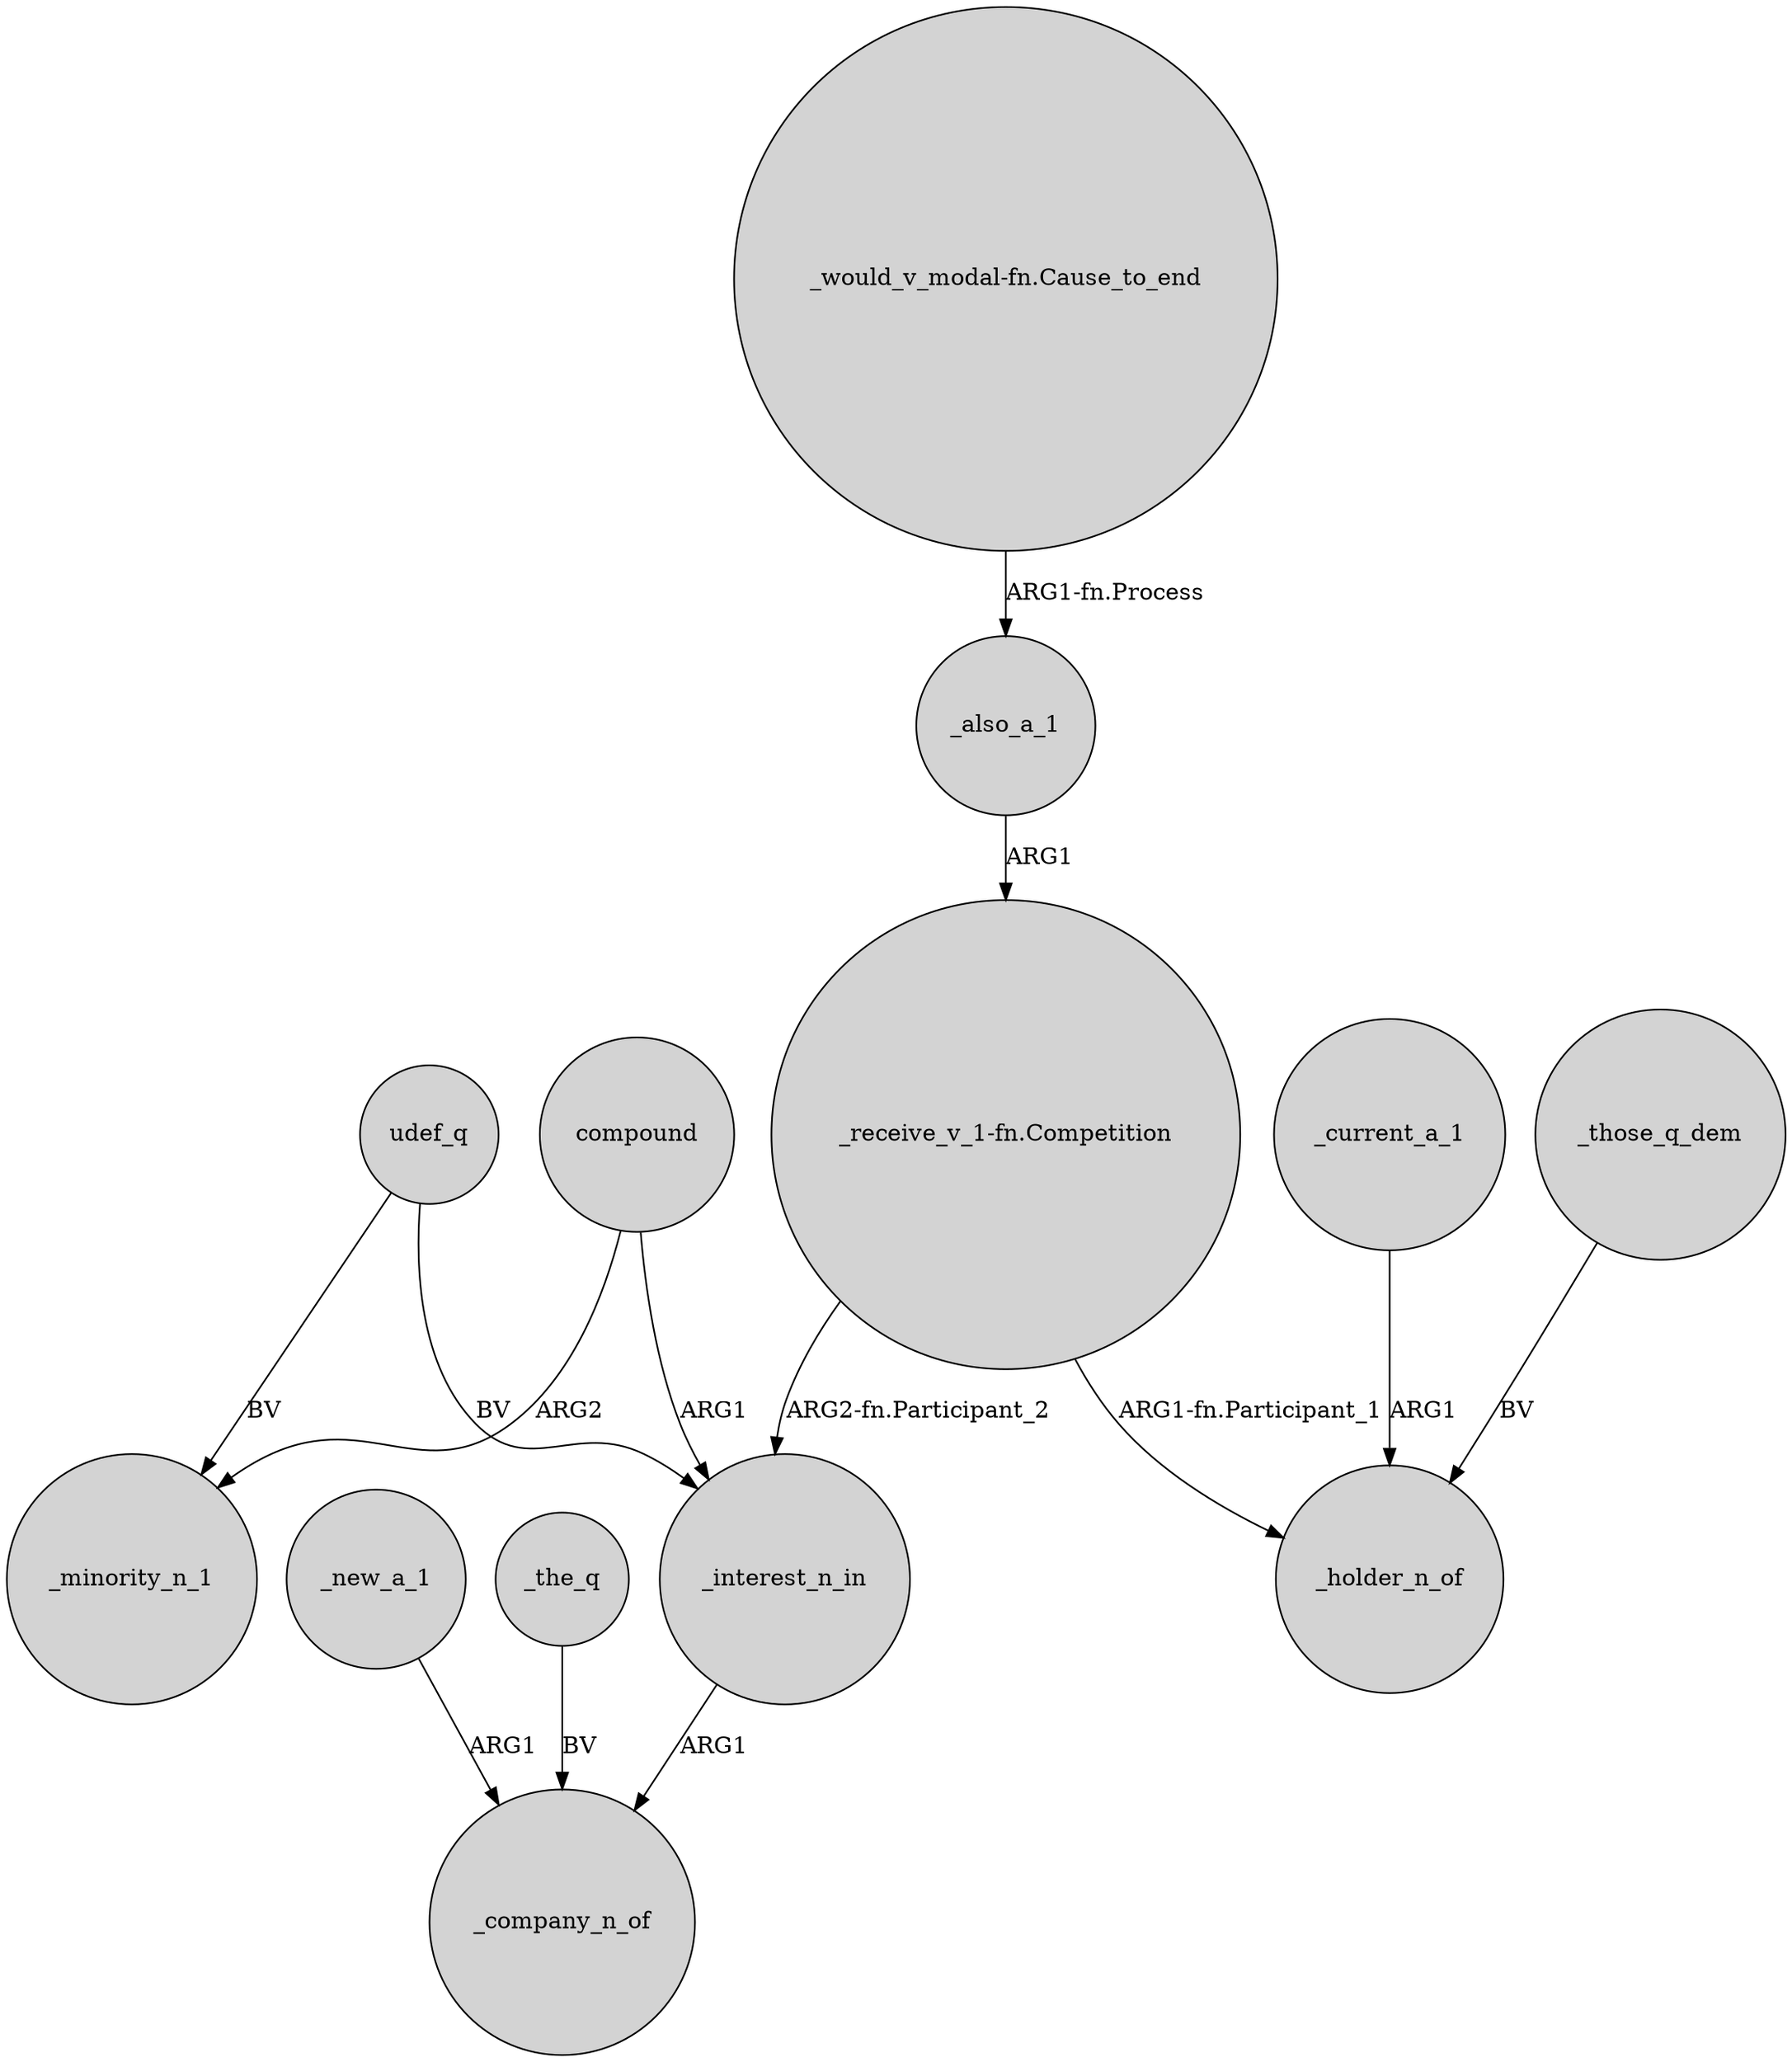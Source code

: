 digraph {
	node [shape=circle style=filled]
	udef_q -> _interest_n_in [label=BV]
	_new_a_1 -> _company_n_of [label=ARG1]
	"_receive_v_1-fn.Competition" -> _holder_n_of [label="ARG1-fn.Participant_1"]
	_those_q_dem -> _holder_n_of [label=BV]
	"_would_v_modal-fn.Cause_to_end" -> _also_a_1 [label="ARG1-fn.Process"]
	compound -> _minority_n_1 [label=ARG2]
	_current_a_1 -> _holder_n_of [label=ARG1]
	compound -> _interest_n_in [label=ARG1]
	udef_q -> _minority_n_1 [label=BV]
	_the_q -> _company_n_of [label=BV]
	_also_a_1 -> "_receive_v_1-fn.Competition" [label=ARG1]
	"_receive_v_1-fn.Competition" -> _interest_n_in [label="ARG2-fn.Participant_2"]
	_interest_n_in -> _company_n_of [label=ARG1]
}
